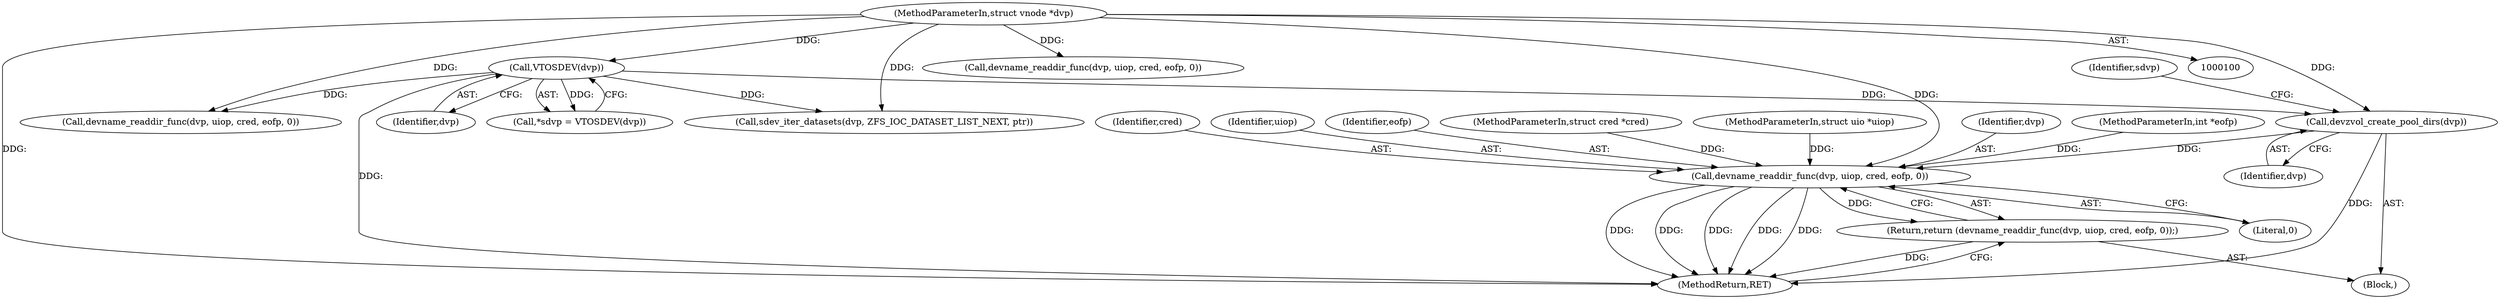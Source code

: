digraph "0_illumos-gate_d65686849024838243515b5c40ae2c479460b4b5@API" {
"1000210" [label="(Call,devzvol_create_pool_dirs(dvp))"];
"1000111" [label="(Call,VTOSDEV(dvp))"];
"1000101" [label="(MethodParameterIn,struct vnode *dvp)"];
"1000219" [label="(Call,devname_readdir_func(dvp, uiop, cred, eofp, 0))"];
"1000218" [label="(Return,return (devname_readdir_func(dvp, uiop, cred, eofp, 0));)"];
"1000220" [label="(Identifier,dvp)"];
"1000101" [label="(MethodParameterIn,struct vnode *dvp)"];
"1000245" [label="(Call,sdev_iter_datasets(dvp, ZFS_IOC_DATASET_LIST_NEXT, ptr))"];
"1000112" [label="(Identifier,dvp)"];
"1000256" [label="(Call,devname_readdir_func(dvp, uiop, cred, eofp, 0))"];
"1000109" [label="(Call,*sdvp = VTOSDEV(dvp))"];
"1000211" [label="(Identifier,dvp)"];
"1000224" [label="(Literal,0)"];
"1000218" [label="(Return,return (devname_readdir_func(dvp, uiop, cred, eofp, 0));)"];
"1000170" [label="(Call,devname_readdir_func(dvp, uiop, cred, eofp, 0))"];
"1000262" [label="(MethodReturn,RET)"];
"1000219" [label="(Call,devname_readdir_func(dvp, uiop, cred, eofp, 0))"];
"1000104" [label="(MethodParameterIn,int *eofp)"];
"1000204" [label="(Block,)"];
"1000222" [label="(Identifier,cred)"];
"1000221" [label="(Identifier,uiop)"];
"1000215" [label="(Identifier,sdvp)"];
"1000223" [label="(Identifier,eofp)"];
"1000210" [label="(Call,devzvol_create_pool_dirs(dvp))"];
"1000103" [label="(MethodParameterIn,struct cred *cred)"];
"1000102" [label="(MethodParameterIn,struct uio *uiop)"];
"1000111" [label="(Call,VTOSDEV(dvp))"];
"1000210" -> "1000204"  [label="AST: "];
"1000210" -> "1000211"  [label="CFG: "];
"1000211" -> "1000210"  [label="AST: "];
"1000215" -> "1000210"  [label="CFG: "];
"1000210" -> "1000262"  [label="DDG: "];
"1000111" -> "1000210"  [label="DDG: "];
"1000101" -> "1000210"  [label="DDG: "];
"1000210" -> "1000219"  [label="DDG: "];
"1000111" -> "1000109"  [label="AST: "];
"1000111" -> "1000112"  [label="CFG: "];
"1000112" -> "1000111"  [label="AST: "];
"1000109" -> "1000111"  [label="CFG: "];
"1000111" -> "1000262"  [label="DDG: "];
"1000111" -> "1000109"  [label="DDG: "];
"1000101" -> "1000111"  [label="DDG: "];
"1000111" -> "1000170"  [label="DDG: "];
"1000111" -> "1000245"  [label="DDG: "];
"1000101" -> "1000100"  [label="AST: "];
"1000101" -> "1000262"  [label="DDG: "];
"1000101" -> "1000170"  [label="DDG: "];
"1000101" -> "1000219"  [label="DDG: "];
"1000101" -> "1000245"  [label="DDG: "];
"1000101" -> "1000256"  [label="DDG: "];
"1000219" -> "1000218"  [label="AST: "];
"1000219" -> "1000224"  [label="CFG: "];
"1000220" -> "1000219"  [label="AST: "];
"1000221" -> "1000219"  [label="AST: "];
"1000222" -> "1000219"  [label="AST: "];
"1000223" -> "1000219"  [label="AST: "];
"1000224" -> "1000219"  [label="AST: "];
"1000218" -> "1000219"  [label="CFG: "];
"1000219" -> "1000262"  [label="DDG: "];
"1000219" -> "1000262"  [label="DDG: "];
"1000219" -> "1000262"  [label="DDG: "];
"1000219" -> "1000262"  [label="DDG: "];
"1000219" -> "1000262"  [label="DDG: "];
"1000219" -> "1000218"  [label="DDG: "];
"1000102" -> "1000219"  [label="DDG: "];
"1000103" -> "1000219"  [label="DDG: "];
"1000104" -> "1000219"  [label="DDG: "];
"1000218" -> "1000204"  [label="AST: "];
"1000262" -> "1000218"  [label="CFG: "];
"1000218" -> "1000262"  [label="DDG: "];
}

